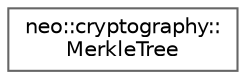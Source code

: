 digraph "Graphical Class Hierarchy"
{
 // LATEX_PDF_SIZE
  bgcolor="transparent";
  edge [fontname=Helvetica,fontsize=10,labelfontname=Helvetica,labelfontsize=10];
  node [fontname=Helvetica,fontsize=10,shape=box,height=0.2,width=0.4];
  rankdir="LR";
  Node0 [id="Node000000",label="neo::cryptography::\lMerkleTree",height=0.2,width=0.4,color="grey40", fillcolor="white", style="filled",URL="$classneo_1_1cryptography_1_1_merkle_tree.html",tooltip="Represents a Merkle tree."];
}
